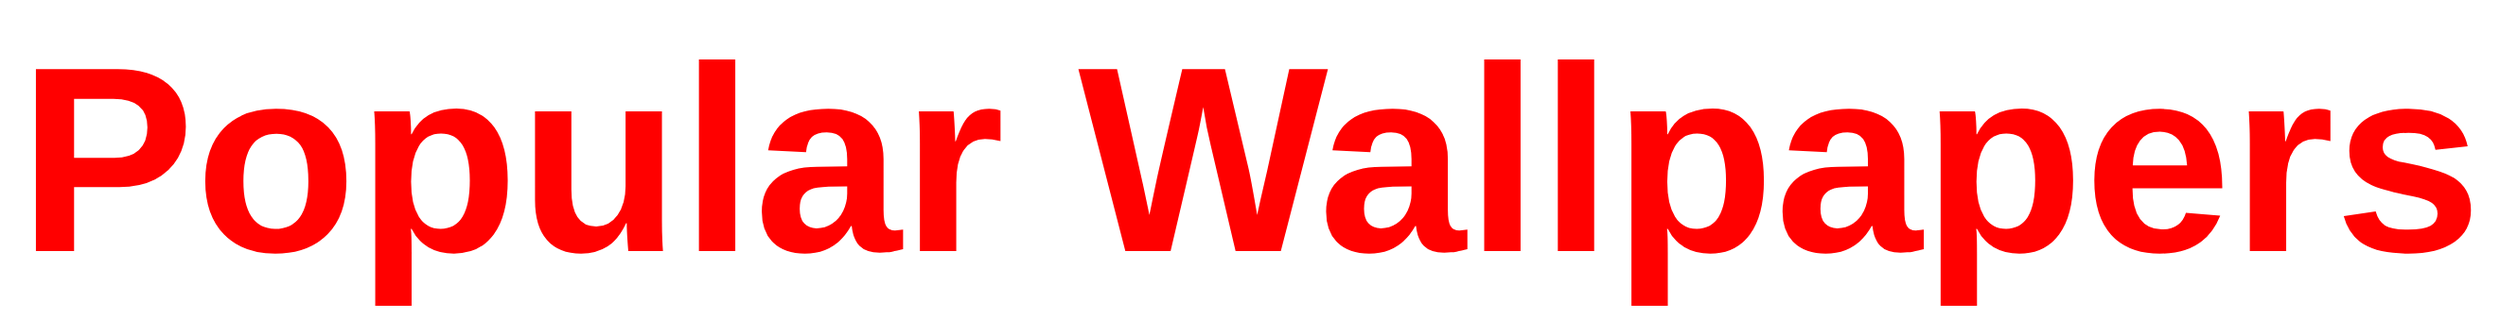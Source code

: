 <mxfile version="13.9.9" type="device"><diagram id="7WoTZSB0A0I7_g729wfu" name="Page-1"><mxGraphModel dx="1718" dy="550" grid="1" gridSize="10" guides="1" tooltips="1" connect="1" arrows="1" fold="1" page="1" pageScale="1" pageWidth="850" pageHeight="1100" math="0" shadow="0"><root><mxCell id="0"/><mxCell id="1" parent="0"/><mxCell id="qOvSSP9JElBh7XQhYvYt-1" value="&lt;font style=&quot;font-size: 140px&quot; color=&quot;#ff0000&quot;&gt;&lt;b&gt;Popular Wallpapers&lt;/b&gt;&lt;/font&gt;" style="text;html=1;align=center;verticalAlign=middle;resizable=0;points=[];autosize=1;" vertex="1" parent="1"><mxGeometry x="-440" y="90" width="1320" height="60" as="geometry"/></mxCell></root></mxGraphModel></diagram></mxfile>